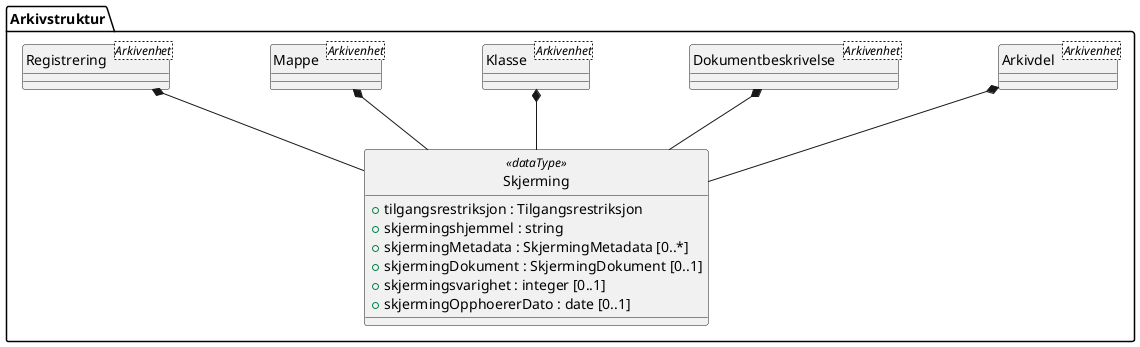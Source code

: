 @startuml
skinparam nodesep 100
hide circle
class Arkivstruktur.Skjerming <<dataType>> {
  +tilgangsrestriksjon : Tilgangsrestriksjon
  +skjermingshjemmel : string
  +skjermingMetadata : SkjermingMetadata [0..*]
  +skjermingDokument : SkjermingDokument [0..1]
  +skjermingsvarighet : integer [0..1]
  +skjermingOpphoererDato : date [0..1]
}
class Arkivstruktur.Arkivdel <Arkivenhet> {
}
Arkivstruktur.Arkivdel *-- Arkivstruktur.Skjerming
class Arkivstruktur.Dokumentbeskrivelse <Arkivenhet> {
}
Arkivstruktur.Dokumentbeskrivelse *-- Arkivstruktur.Skjerming
class Arkivstruktur.Klasse <Arkivenhet> {
}
Arkivstruktur.Klasse *-- Arkivstruktur.Skjerming
class Arkivstruktur.Mappe <Arkivenhet> {
}
Arkivstruktur.Mappe *-- Arkivstruktur.Skjerming
class Arkivstruktur.Registrering <Arkivenhet> {
}
Arkivstruktur.Registrering *-- Arkivstruktur.Skjerming
@enduml

